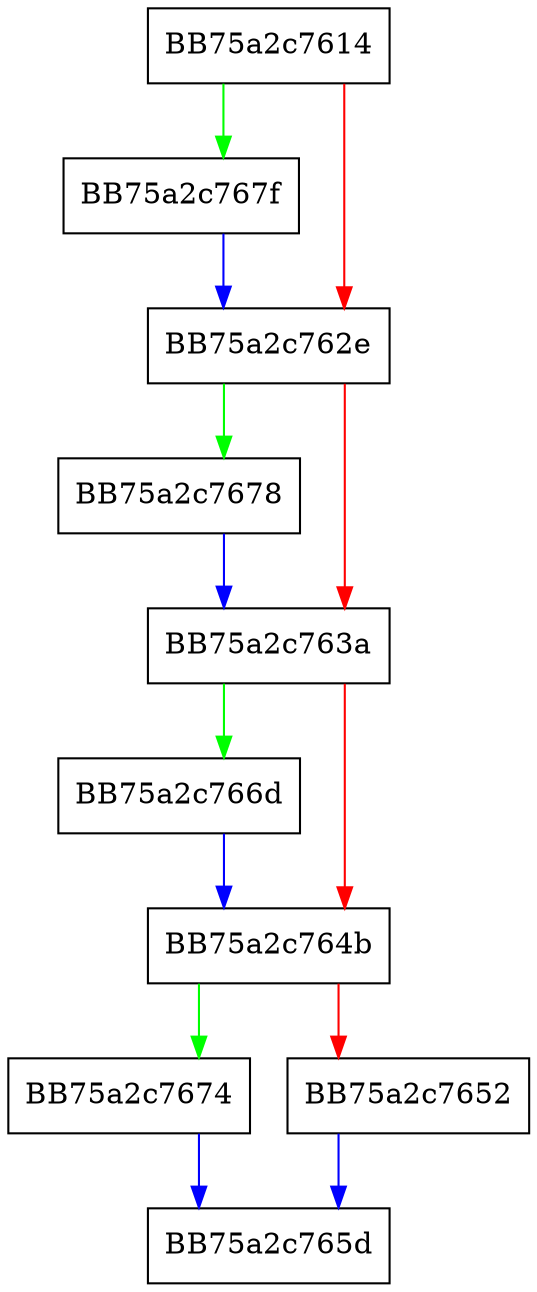 digraph GetUfsPluginByDepth {
  node [shape="box"];
  graph [splines=ortho];
  BB75a2c7614 -> BB75a2c767f [color="green"];
  BB75a2c7614 -> BB75a2c762e [color="red"];
  BB75a2c762e -> BB75a2c7678 [color="green"];
  BB75a2c762e -> BB75a2c763a [color="red"];
  BB75a2c763a -> BB75a2c766d [color="green"];
  BB75a2c763a -> BB75a2c764b [color="red"];
  BB75a2c764b -> BB75a2c7674 [color="green"];
  BB75a2c764b -> BB75a2c7652 [color="red"];
  BB75a2c7652 -> BB75a2c765d [color="blue"];
  BB75a2c766d -> BB75a2c764b [color="blue"];
  BB75a2c7674 -> BB75a2c765d [color="blue"];
  BB75a2c7678 -> BB75a2c763a [color="blue"];
  BB75a2c767f -> BB75a2c762e [color="blue"];
}